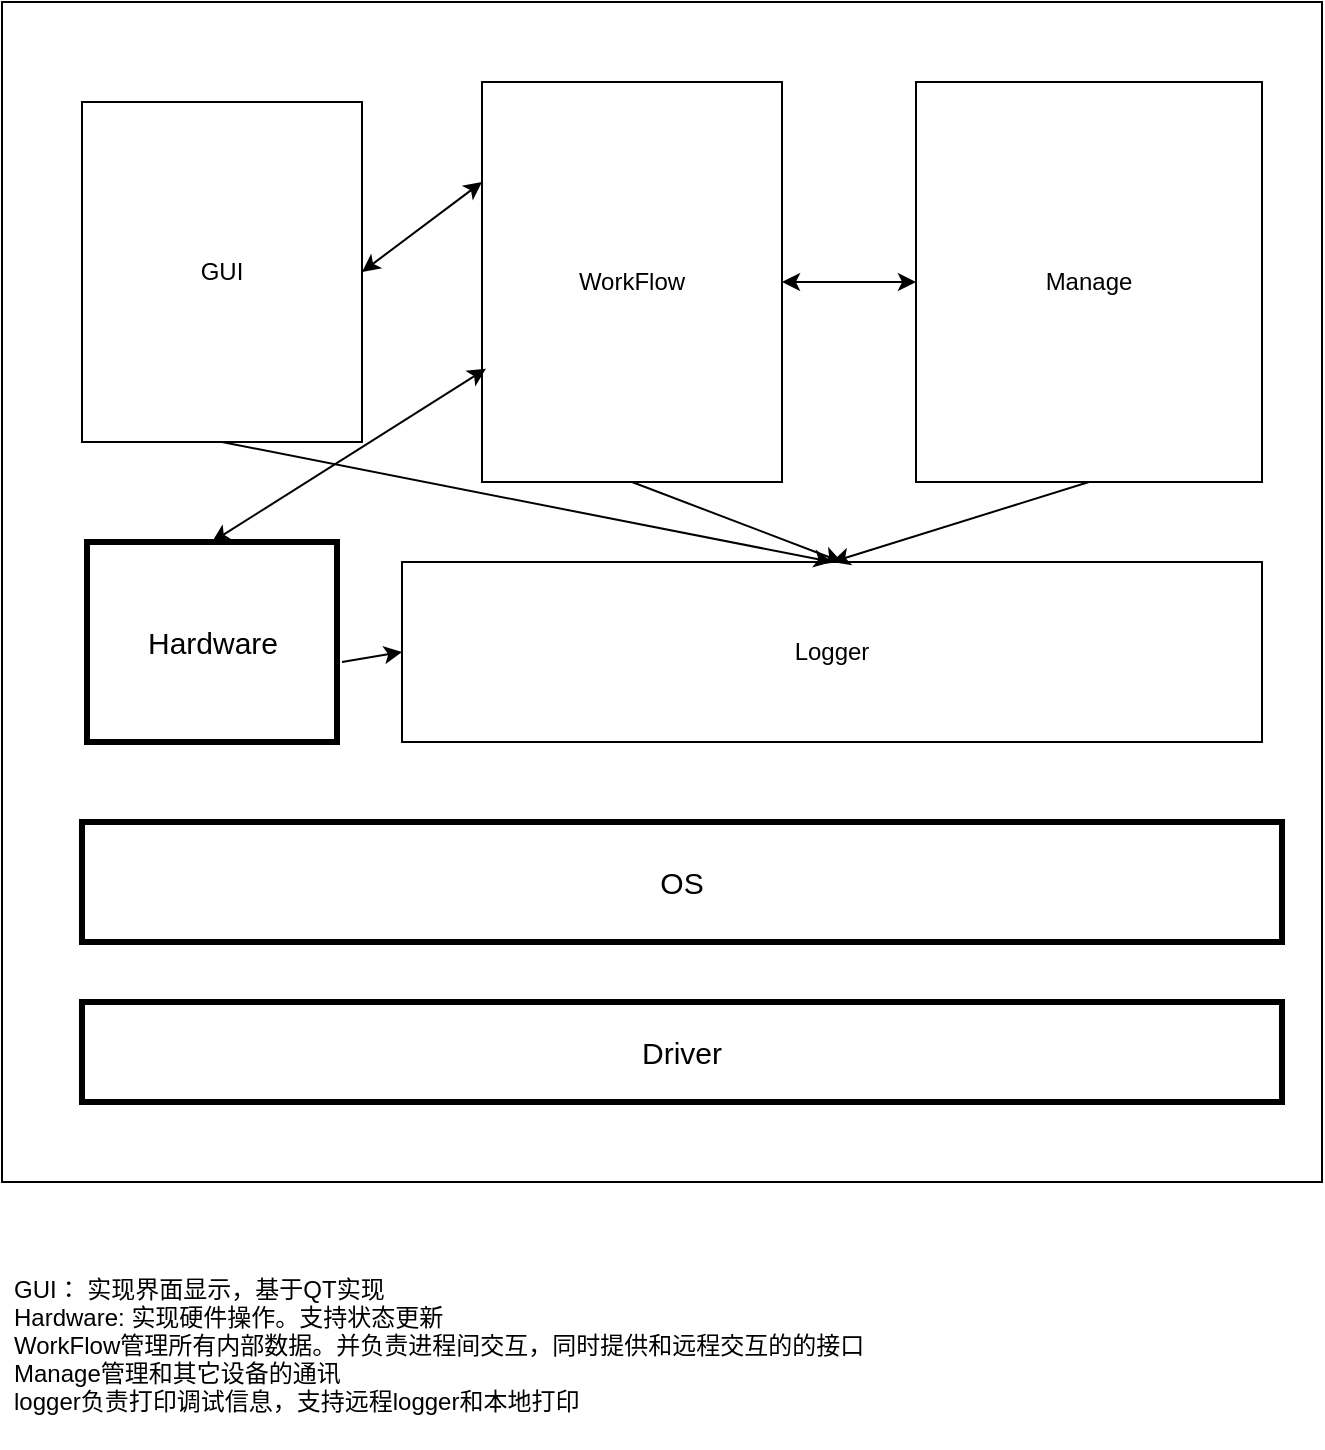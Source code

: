 <mxfile>
    <diagram id="WGOShRHBxKI9BXy2auR0" name="第 1 页">
        <mxGraphModel dx="854" dy="723" grid="1" gridSize="10" guides="1" tooltips="1" connect="1" arrows="1" fold="1" page="1" pageScale="1" pageWidth="827" pageHeight="1169" math="0" shadow="0">
            <root>
                <mxCell id="0"/>
                <mxCell id="1" parent="0"/>
                <mxCell id="21" value="" style="rounded=0;whiteSpace=wrap;html=1;" vertex="1" parent="1">
                    <mxGeometry x="40" y="80" width="660" height="590" as="geometry"/>
                </mxCell>
                <mxCell id="3" value="Driver" style="rounded=0;whiteSpace=wrap;html=1;strokeWidth=3;fontSize=15;" parent="1" vertex="1">
                    <mxGeometry x="80" y="580" width="600" height="50" as="geometry"/>
                </mxCell>
                <mxCell id="5" value="OS" style="rounded=0;whiteSpace=wrap;html=1;fontSize=15;strokeWidth=3;" parent="1" vertex="1">
                    <mxGeometry x="80" y="490" width="600" height="60" as="geometry"/>
                </mxCell>
                <mxCell id="7" value="Hardware" style="rounded=0;whiteSpace=wrap;html=1;fontSize=15;strokeWidth=3;" parent="1" vertex="1">
                    <mxGeometry x="82.5" y="350" width="125" height="100" as="geometry"/>
                </mxCell>
                <mxCell id="8" value="WorkFlow" style="rounded=0;whiteSpace=wrap;html=1;" vertex="1" parent="1">
                    <mxGeometry x="280" y="120" width="150" height="200" as="geometry"/>
                </mxCell>
                <mxCell id="10" value="Logger" style="rounded=0;whiteSpace=wrap;html=1;" vertex="1" parent="1">
                    <mxGeometry x="240" y="360" width="430" height="90" as="geometry"/>
                </mxCell>
                <mxCell id="11" value="Manage" style="rounded=0;whiteSpace=wrap;html=1;" vertex="1" parent="1">
                    <mxGeometry x="497" y="120" width="173" height="200" as="geometry"/>
                </mxCell>
                <mxCell id="25" value="" style="endArrow=classic;html=1;exitX=1;exitY=0.5;exitDx=0;exitDy=0;entryX=0;entryY=0.25;entryDx=0;entryDy=0;startArrow=classic;startFill=1;" edge="1" parent="1" source="32" target="8">
                    <mxGeometry width="50" height="50" relative="1" as="geometry">
                        <mxPoint x="220" y="190" as="sourcePoint"/>
                        <mxPoint x="370" y="90" as="targetPoint"/>
                    </mxGeometry>
                </mxCell>
                <mxCell id="27" value="" style="endArrow=classic;html=1;entryX=0.5;entryY=0;entryDx=0;entryDy=0;exitX=0.013;exitY=0.717;exitDx=0;exitDy=0;exitPerimeter=0;startArrow=classic;startFill=1;" edge="1" parent="1" source="8" target="7">
                    <mxGeometry width="50" height="50" relative="1" as="geometry">
                        <mxPoint x="320" y="140" as="sourcePoint"/>
                        <mxPoint x="370" y="90" as="targetPoint"/>
                    </mxGeometry>
                </mxCell>
                <mxCell id="29" value="" style="endArrow=classic;startArrow=classic;html=1;entryX=0;entryY=0.5;entryDx=0;entryDy=0;" edge="1" parent="1" source="8" target="11">
                    <mxGeometry width="50" height="50" relative="1" as="geometry">
                        <mxPoint x="447" y="260" as="sourcePoint"/>
                        <mxPoint x="497" y="210" as="targetPoint"/>
                    </mxGeometry>
                </mxCell>
                <mxCell id="30" value="" style="endArrow=classic;html=1;exitX=0.5;exitY=1;exitDx=0;exitDy=0;" edge="1" parent="1" source="8">
                    <mxGeometry width="50" height="50" relative="1" as="geometry">
                        <mxPoint x="320" y="340" as="sourcePoint"/>
                        <mxPoint x="460" y="360" as="targetPoint"/>
                    </mxGeometry>
                </mxCell>
                <mxCell id="31" value="" style="endArrow=classic;html=1;entryX=0.5;entryY=0;entryDx=0;entryDy=0;exitX=0.5;exitY=1;exitDx=0;exitDy=0;" edge="1" parent="1" source="11" target="10">
                    <mxGeometry width="50" height="50" relative="1" as="geometry">
                        <mxPoint x="320" y="340" as="sourcePoint"/>
                        <mxPoint x="370" y="290" as="targetPoint"/>
                    </mxGeometry>
                </mxCell>
                <mxCell id="32" value="GUI" style="rounded=0;whiteSpace=wrap;html=1;" vertex="1" parent="1">
                    <mxGeometry x="80" y="130" width="140" height="170" as="geometry"/>
                </mxCell>
                <mxCell id="33" value="" style="endArrow=classic;html=1;entryX=0;entryY=0.5;entryDx=0;entryDy=0;" edge="1" parent="1" target="10">
                    <mxGeometry width="50" height="50" relative="1" as="geometry">
                        <mxPoint x="210" y="410" as="sourcePoint"/>
                        <mxPoint x="370" y="240" as="targetPoint"/>
                        <Array as="points">
                            <mxPoint x="210" y="410"/>
                        </Array>
                    </mxGeometry>
                </mxCell>
                <mxCell id="34" value="" style="endArrow=classic;html=1;exitX=0.5;exitY=1;exitDx=0;exitDy=0;entryX=0.5;entryY=0;entryDx=0;entryDy=0;" edge="1" parent="1" source="32" target="10">
                    <mxGeometry width="50" height="50" relative="1" as="geometry">
                        <mxPoint x="320" y="290" as="sourcePoint"/>
                        <mxPoint x="370" y="240" as="targetPoint"/>
                    </mxGeometry>
                </mxCell>
                <mxCell id="35" value="GUI： 实现界面显示，基于QT实现&#10;Hardware: 实现硬件操作。支持状态更新&#10;WorkFlow管理所有内部数据。并负责进程间交互，同时提供和远程交互的的接口&#10;Manage管理和其它设备的通讯&#10;logger负责打印调试信息，支持远程logger和本地打印&#10;" style="text;strokeColor=none;fillColor=none;align=left;verticalAlign=top;spacingLeft=4;spacingRight=4;overflow=hidden;rotatable=0;points=[[0,0.5],[1,0.5]];portConstraint=eastwest;" vertex="1" parent="1">
                    <mxGeometry x="40" y="710" width="440" height="90" as="geometry"/>
                </mxCell>
            </root>
        </mxGraphModel>
    </diagram>
</mxfile>